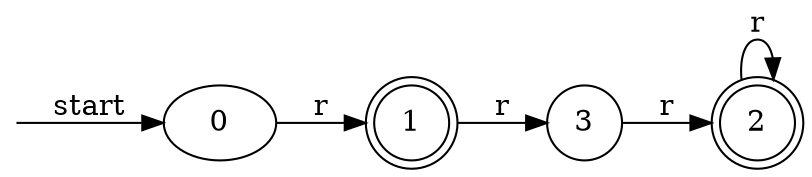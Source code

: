 digraph dfa {
    rankdir = LR;
    __start [style = invis, shape = point];
    __start -> "0" [ label = "start" ];
    node [shape = doublecircle]; "1" "2"
    node [shape = circle];
    "0" -> "1" [ label = "r" ];
    "1" -> "3" [ label = "r" ];
    "3" -> "2" [ label = "r" ];
    "2" -> "2" [ label = "r" ];
}
